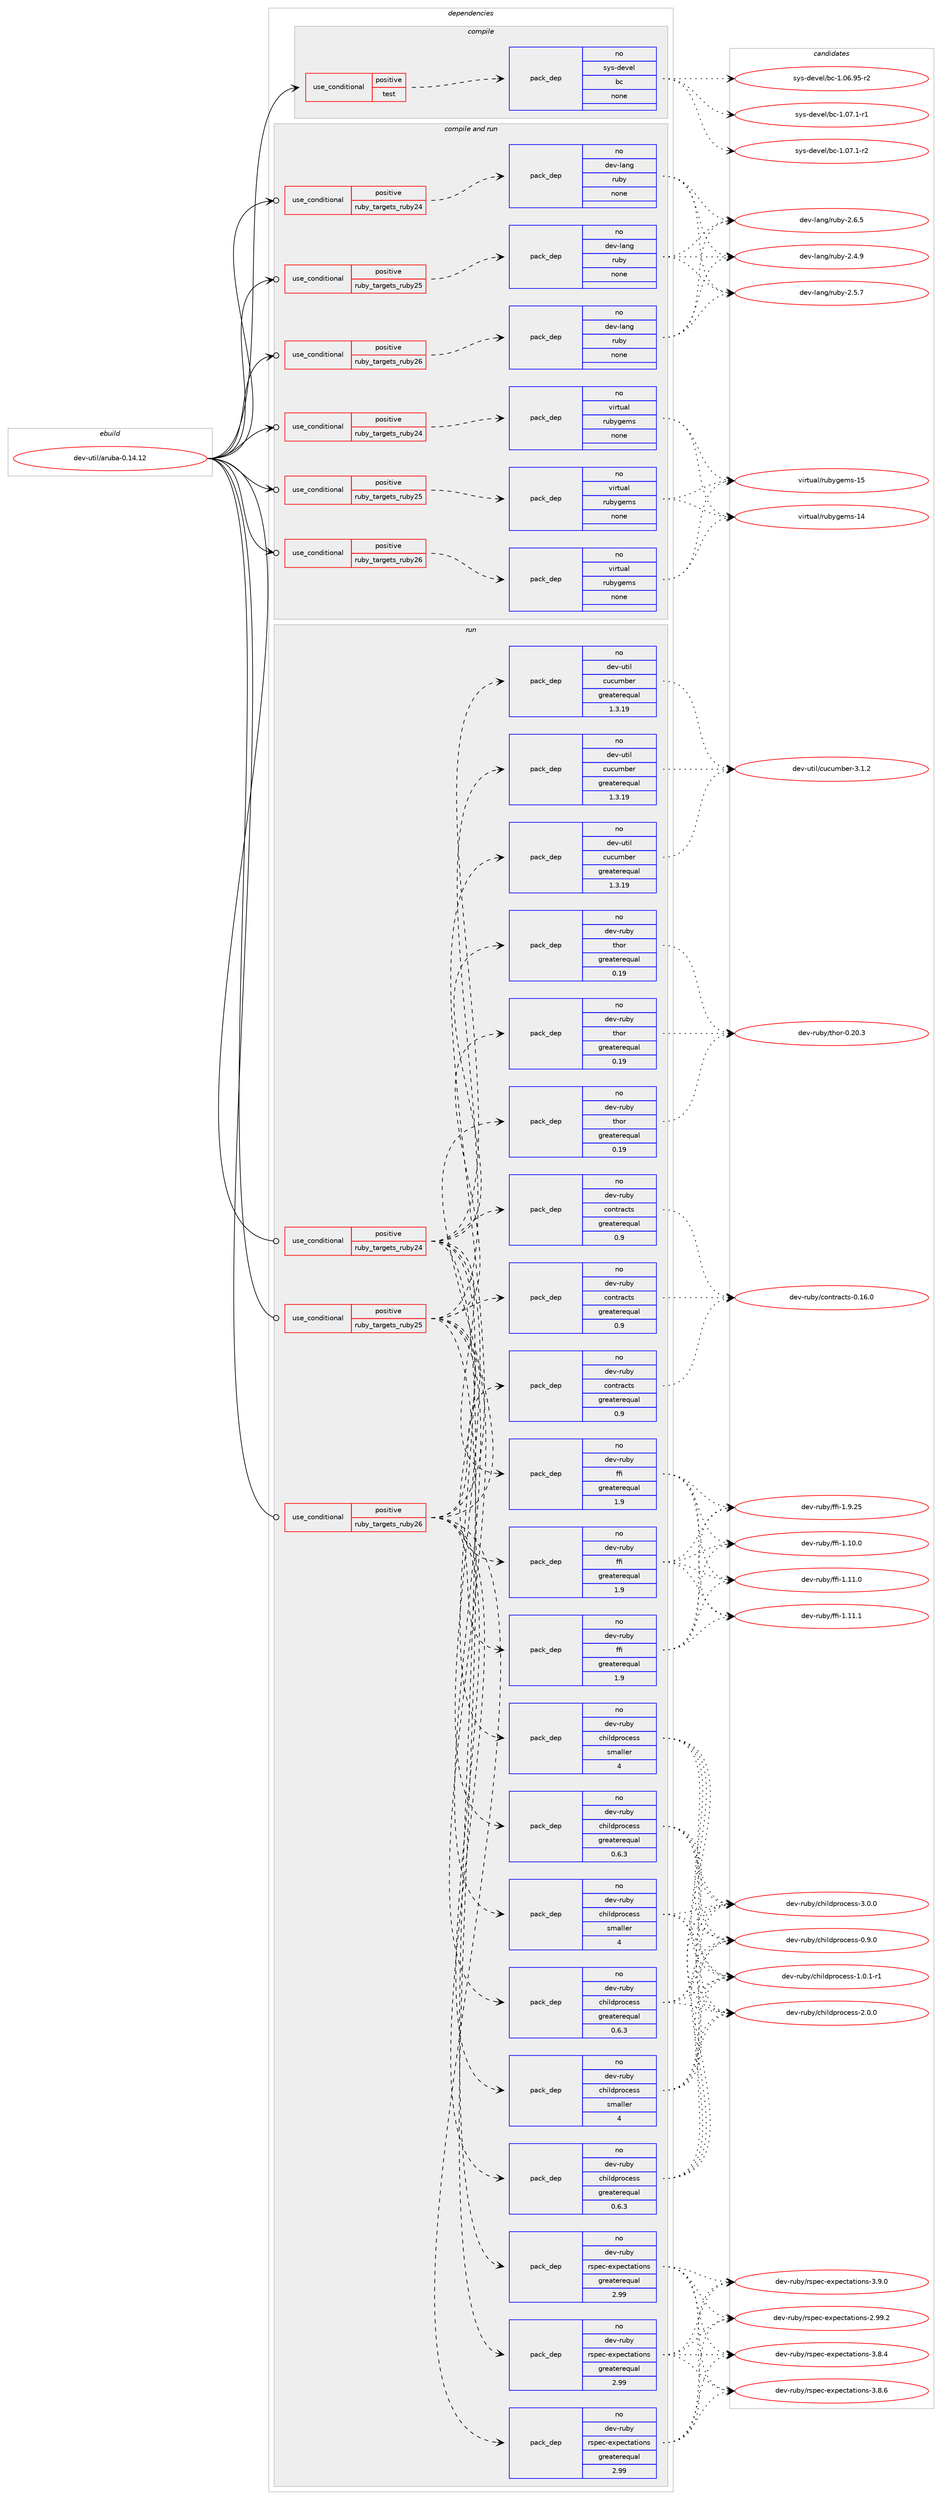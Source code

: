 digraph prolog {

# *************
# Graph options
# *************

newrank=true;
concentrate=true;
compound=true;
graph [rankdir=LR,fontname=Helvetica,fontsize=10,ranksep=1.5];#, ranksep=2.5, nodesep=0.2];
edge  [arrowhead=vee];
node  [fontname=Helvetica,fontsize=10];

# **********
# The ebuild
# **********

subgraph cluster_leftcol {
color=gray;
rank=same;
label=<<i>ebuild</i>>;
id [label="dev-util/aruba-0.14.12", color=red, width=4, href="../dev-util/aruba-0.14.12.svg"];
}

# ****************
# The dependencies
# ****************

subgraph cluster_midcol {
color=gray;
label=<<i>dependencies</i>>;
subgraph cluster_compile {
fillcolor="#eeeeee";
style=filled;
label=<<i>compile</i>>;
subgraph cond181777 {
dependency725401 [label=<<TABLE BORDER="0" CELLBORDER="1" CELLSPACING="0" CELLPADDING="4"><TR><TD ROWSPAN="3" CELLPADDING="10">use_conditional</TD></TR><TR><TD>positive</TD></TR><TR><TD>test</TD></TR></TABLE>>, shape=none, color=red];
subgraph pack531529 {
dependency725402 [label=<<TABLE BORDER="0" CELLBORDER="1" CELLSPACING="0" CELLPADDING="4" WIDTH="220"><TR><TD ROWSPAN="6" CELLPADDING="30">pack_dep</TD></TR><TR><TD WIDTH="110">no</TD></TR><TR><TD>sys-devel</TD></TR><TR><TD>bc</TD></TR><TR><TD>none</TD></TR><TR><TD></TD></TR></TABLE>>, shape=none, color=blue];
}
dependency725401:e -> dependency725402:w [weight=20,style="dashed",arrowhead="vee"];
}
id:e -> dependency725401:w [weight=20,style="solid",arrowhead="vee"];
}
subgraph cluster_compileandrun {
fillcolor="#eeeeee";
style=filled;
label=<<i>compile and run</i>>;
subgraph cond181778 {
dependency725403 [label=<<TABLE BORDER="0" CELLBORDER="1" CELLSPACING="0" CELLPADDING="4"><TR><TD ROWSPAN="3" CELLPADDING="10">use_conditional</TD></TR><TR><TD>positive</TD></TR><TR><TD>ruby_targets_ruby24</TD></TR></TABLE>>, shape=none, color=red];
subgraph pack531530 {
dependency725404 [label=<<TABLE BORDER="0" CELLBORDER="1" CELLSPACING="0" CELLPADDING="4" WIDTH="220"><TR><TD ROWSPAN="6" CELLPADDING="30">pack_dep</TD></TR><TR><TD WIDTH="110">no</TD></TR><TR><TD>dev-lang</TD></TR><TR><TD>ruby</TD></TR><TR><TD>none</TD></TR><TR><TD></TD></TR></TABLE>>, shape=none, color=blue];
}
dependency725403:e -> dependency725404:w [weight=20,style="dashed",arrowhead="vee"];
}
id:e -> dependency725403:w [weight=20,style="solid",arrowhead="odotvee"];
subgraph cond181779 {
dependency725405 [label=<<TABLE BORDER="0" CELLBORDER="1" CELLSPACING="0" CELLPADDING="4"><TR><TD ROWSPAN="3" CELLPADDING="10">use_conditional</TD></TR><TR><TD>positive</TD></TR><TR><TD>ruby_targets_ruby24</TD></TR></TABLE>>, shape=none, color=red];
subgraph pack531531 {
dependency725406 [label=<<TABLE BORDER="0" CELLBORDER="1" CELLSPACING="0" CELLPADDING="4" WIDTH="220"><TR><TD ROWSPAN="6" CELLPADDING="30">pack_dep</TD></TR><TR><TD WIDTH="110">no</TD></TR><TR><TD>virtual</TD></TR><TR><TD>rubygems</TD></TR><TR><TD>none</TD></TR><TR><TD></TD></TR></TABLE>>, shape=none, color=blue];
}
dependency725405:e -> dependency725406:w [weight=20,style="dashed",arrowhead="vee"];
}
id:e -> dependency725405:w [weight=20,style="solid",arrowhead="odotvee"];
subgraph cond181780 {
dependency725407 [label=<<TABLE BORDER="0" CELLBORDER="1" CELLSPACING="0" CELLPADDING="4"><TR><TD ROWSPAN="3" CELLPADDING="10">use_conditional</TD></TR><TR><TD>positive</TD></TR><TR><TD>ruby_targets_ruby25</TD></TR></TABLE>>, shape=none, color=red];
subgraph pack531532 {
dependency725408 [label=<<TABLE BORDER="0" CELLBORDER="1" CELLSPACING="0" CELLPADDING="4" WIDTH="220"><TR><TD ROWSPAN="6" CELLPADDING="30">pack_dep</TD></TR><TR><TD WIDTH="110">no</TD></TR><TR><TD>dev-lang</TD></TR><TR><TD>ruby</TD></TR><TR><TD>none</TD></TR><TR><TD></TD></TR></TABLE>>, shape=none, color=blue];
}
dependency725407:e -> dependency725408:w [weight=20,style="dashed",arrowhead="vee"];
}
id:e -> dependency725407:w [weight=20,style="solid",arrowhead="odotvee"];
subgraph cond181781 {
dependency725409 [label=<<TABLE BORDER="0" CELLBORDER="1" CELLSPACING="0" CELLPADDING="4"><TR><TD ROWSPAN="3" CELLPADDING="10">use_conditional</TD></TR><TR><TD>positive</TD></TR><TR><TD>ruby_targets_ruby25</TD></TR></TABLE>>, shape=none, color=red];
subgraph pack531533 {
dependency725410 [label=<<TABLE BORDER="0" CELLBORDER="1" CELLSPACING="0" CELLPADDING="4" WIDTH="220"><TR><TD ROWSPAN="6" CELLPADDING="30">pack_dep</TD></TR><TR><TD WIDTH="110">no</TD></TR><TR><TD>virtual</TD></TR><TR><TD>rubygems</TD></TR><TR><TD>none</TD></TR><TR><TD></TD></TR></TABLE>>, shape=none, color=blue];
}
dependency725409:e -> dependency725410:w [weight=20,style="dashed",arrowhead="vee"];
}
id:e -> dependency725409:w [weight=20,style="solid",arrowhead="odotvee"];
subgraph cond181782 {
dependency725411 [label=<<TABLE BORDER="0" CELLBORDER="1" CELLSPACING="0" CELLPADDING="4"><TR><TD ROWSPAN="3" CELLPADDING="10">use_conditional</TD></TR><TR><TD>positive</TD></TR><TR><TD>ruby_targets_ruby26</TD></TR></TABLE>>, shape=none, color=red];
subgraph pack531534 {
dependency725412 [label=<<TABLE BORDER="0" CELLBORDER="1" CELLSPACING="0" CELLPADDING="4" WIDTH="220"><TR><TD ROWSPAN="6" CELLPADDING="30">pack_dep</TD></TR><TR><TD WIDTH="110">no</TD></TR><TR><TD>dev-lang</TD></TR><TR><TD>ruby</TD></TR><TR><TD>none</TD></TR><TR><TD></TD></TR></TABLE>>, shape=none, color=blue];
}
dependency725411:e -> dependency725412:w [weight=20,style="dashed",arrowhead="vee"];
}
id:e -> dependency725411:w [weight=20,style="solid",arrowhead="odotvee"];
subgraph cond181783 {
dependency725413 [label=<<TABLE BORDER="0" CELLBORDER="1" CELLSPACING="0" CELLPADDING="4"><TR><TD ROWSPAN="3" CELLPADDING="10">use_conditional</TD></TR><TR><TD>positive</TD></TR><TR><TD>ruby_targets_ruby26</TD></TR></TABLE>>, shape=none, color=red];
subgraph pack531535 {
dependency725414 [label=<<TABLE BORDER="0" CELLBORDER="1" CELLSPACING="0" CELLPADDING="4" WIDTH="220"><TR><TD ROWSPAN="6" CELLPADDING="30">pack_dep</TD></TR><TR><TD WIDTH="110">no</TD></TR><TR><TD>virtual</TD></TR><TR><TD>rubygems</TD></TR><TR><TD>none</TD></TR><TR><TD></TD></TR></TABLE>>, shape=none, color=blue];
}
dependency725413:e -> dependency725414:w [weight=20,style="dashed",arrowhead="vee"];
}
id:e -> dependency725413:w [weight=20,style="solid",arrowhead="odotvee"];
}
subgraph cluster_run {
fillcolor="#eeeeee";
style=filled;
label=<<i>run</i>>;
subgraph cond181784 {
dependency725415 [label=<<TABLE BORDER="0" CELLBORDER="1" CELLSPACING="0" CELLPADDING="4"><TR><TD ROWSPAN="3" CELLPADDING="10">use_conditional</TD></TR><TR><TD>positive</TD></TR><TR><TD>ruby_targets_ruby24</TD></TR></TABLE>>, shape=none, color=red];
subgraph pack531536 {
dependency725416 [label=<<TABLE BORDER="0" CELLBORDER="1" CELLSPACING="0" CELLPADDING="4" WIDTH="220"><TR><TD ROWSPAN="6" CELLPADDING="30">pack_dep</TD></TR><TR><TD WIDTH="110">no</TD></TR><TR><TD>dev-ruby</TD></TR><TR><TD>childprocess</TD></TR><TR><TD>greaterequal</TD></TR><TR><TD>0.6.3</TD></TR></TABLE>>, shape=none, color=blue];
}
dependency725415:e -> dependency725416:w [weight=20,style="dashed",arrowhead="vee"];
subgraph pack531537 {
dependency725417 [label=<<TABLE BORDER="0" CELLBORDER="1" CELLSPACING="0" CELLPADDING="4" WIDTH="220"><TR><TD ROWSPAN="6" CELLPADDING="30">pack_dep</TD></TR><TR><TD WIDTH="110">no</TD></TR><TR><TD>dev-ruby</TD></TR><TR><TD>childprocess</TD></TR><TR><TD>smaller</TD></TR><TR><TD>4</TD></TR></TABLE>>, shape=none, color=blue];
}
dependency725415:e -> dependency725417:w [weight=20,style="dashed",arrowhead="vee"];
subgraph pack531538 {
dependency725418 [label=<<TABLE BORDER="0" CELLBORDER="1" CELLSPACING="0" CELLPADDING="4" WIDTH="220"><TR><TD ROWSPAN="6" CELLPADDING="30">pack_dep</TD></TR><TR><TD WIDTH="110">no</TD></TR><TR><TD>dev-ruby</TD></TR><TR><TD>contracts</TD></TR><TR><TD>greaterequal</TD></TR><TR><TD>0.9</TD></TR></TABLE>>, shape=none, color=blue];
}
dependency725415:e -> dependency725418:w [weight=20,style="dashed",arrowhead="vee"];
subgraph pack531539 {
dependency725419 [label=<<TABLE BORDER="0" CELLBORDER="1" CELLSPACING="0" CELLPADDING="4" WIDTH="220"><TR><TD ROWSPAN="6" CELLPADDING="30">pack_dep</TD></TR><TR><TD WIDTH="110">no</TD></TR><TR><TD>dev-ruby</TD></TR><TR><TD>ffi</TD></TR><TR><TD>greaterequal</TD></TR><TR><TD>1.9</TD></TR></TABLE>>, shape=none, color=blue];
}
dependency725415:e -> dependency725419:w [weight=20,style="dashed",arrowhead="vee"];
subgraph pack531540 {
dependency725420 [label=<<TABLE BORDER="0" CELLBORDER="1" CELLSPACING="0" CELLPADDING="4" WIDTH="220"><TR><TD ROWSPAN="6" CELLPADDING="30">pack_dep</TD></TR><TR><TD WIDTH="110">no</TD></TR><TR><TD>dev-ruby</TD></TR><TR><TD>rspec-expectations</TD></TR><TR><TD>greaterequal</TD></TR><TR><TD>2.99</TD></TR></TABLE>>, shape=none, color=blue];
}
dependency725415:e -> dependency725420:w [weight=20,style="dashed",arrowhead="vee"];
subgraph pack531541 {
dependency725421 [label=<<TABLE BORDER="0" CELLBORDER="1" CELLSPACING="0" CELLPADDING="4" WIDTH="220"><TR><TD ROWSPAN="6" CELLPADDING="30">pack_dep</TD></TR><TR><TD WIDTH="110">no</TD></TR><TR><TD>dev-ruby</TD></TR><TR><TD>thor</TD></TR><TR><TD>greaterequal</TD></TR><TR><TD>0.19</TD></TR></TABLE>>, shape=none, color=blue];
}
dependency725415:e -> dependency725421:w [weight=20,style="dashed",arrowhead="vee"];
subgraph pack531542 {
dependency725422 [label=<<TABLE BORDER="0" CELLBORDER="1" CELLSPACING="0" CELLPADDING="4" WIDTH="220"><TR><TD ROWSPAN="6" CELLPADDING="30">pack_dep</TD></TR><TR><TD WIDTH="110">no</TD></TR><TR><TD>dev-util</TD></TR><TR><TD>cucumber</TD></TR><TR><TD>greaterequal</TD></TR><TR><TD>1.3.19</TD></TR></TABLE>>, shape=none, color=blue];
}
dependency725415:e -> dependency725422:w [weight=20,style="dashed",arrowhead="vee"];
}
id:e -> dependency725415:w [weight=20,style="solid",arrowhead="odot"];
subgraph cond181785 {
dependency725423 [label=<<TABLE BORDER="0" CELLBORDER="1" CELLSPACING="0" CELLPADDING="4"><TR><TD ROWSPAN="3" CELLPADDING="10">use_conditional</TD></TR><TR><TD>positive</TD></TR><TR><TD>ruby_targets_ruby25</TD></TR></TABLE>>, shape=none, color=red];
subgraph pack531543 {
dependency725424 [label=<<TABLE BORDER="0" CELLBORDER="1" CELLSPACING="0" CELLPADDING="4" WIDTH="220"><TR><TD ROWSPAN="6" CELLPADDING="30">pack_dep</TD></TR><TR><TD WIDTH="110">no</TD></TR><TR><TD>dev-ruby</TD></TR><TR><TD>childprocess</TD></TR><TR><TD>greaterequal</TD></TR><TR><TD>0.6.3</TD></TR></TABLE>>, shape=none, color=blue];
}
dependency725423:e -> dependency725424:w [weight=20,style="dashed",arrowhead="vee"];
subgraph pack531544 {
dependency725425 [label=<<TABLE BORDER="0" CELLBORDER="1" CELLSPACING="0" CELLPADDING="4" WIDTH="220"><TR><TD ROWSPAN="6" CELLPADDING="30">pack_dep</TD></TR><TR><TD WIDTH="110">no</TD></TR><TR><TD>dev-ruby</TD></TR><TR><TD>childprocess</TD></TR><TR><TD>smaller</TD></TR><TR><TD>4</TD></TR></TABLE>>, shape=none, color=blue];
}
dependency725423:e -> dependency725425:w [weight=20,style="dashed",arrowhead="vee"];
subgraph pack531545 {
dependency725426 [label=<<TABLE BORDER="0" CELLBORDER="1" CELLSPACING="0" CELLPADDING="4" WIDTH="220"><TR><TD ROWSPAN="6" CELLPADDING="30">pack_dep</TD></TR><TR><TD WIDTH="110">no</TD></TR><TR><TD>dev-ruby</TD></TR><TR><TD>contracts</TD></TR><TR><TD>greaterequal</TD></TR><TR><TD>0.9</TD></TR></TABLE>>, shape=none, color=blue];
}
dependency725423:e -> dependency725426:w [weight=20,style="dashed",arrowhead="vee"];
subgraph pack531546 {
dependency725427 [label=<<TABLE BORDER="0" CELLBORDER="1" CELLSPACING="0" CELLPADDING="4" WIDTH="220"><TR><TD ROWSPAN="6" CELLPADDING="30">pack_dep</TD></TR><TR><TD WIDTH="110">no</TD></TR><TR><TD>dev-ruby</TD></TR><TR><TD>ffi</TD></TR><TR><TD>greaterequal</TD></TR><TR><TD>1.9</TD></TR></TABLE>>, shape=none, color=blue];
}
dependency725423:e -> dependency725427:w [weight=20,style="dashed",arrowhead="vee"];
subgraph pack531547 {
dependency725428 [label=<<TABLE BORDER="0" CELLBORDER="1" CELLSPACING="0" CELLPADDING="4" WIDTH="220"><TR><TD ROWSPAN="6" CELLPADDING="30">pack_dep</TD></TR><TR><TD WIDTH="110">no</TD></TR><TR><TD>dev-ruby</TD></TR><TR><TD>rspec-expectations</TD></TR><TR><TD>greaterequal</TD></TR><TR><TD>2.99</TD></TR></TABLE>>, shape=none, color=blue];
}
dependency725423:e -> dependency725428:w [weight=20,style="dashed",arrowhead="vee"];
subgraph pack531548 {
dependency725429 [label=<<TABLE BORDER="0" CELLBORDER="1" CELLSPACING="0" CELLPADDING="4" WIDTH="220"><TR><TD ROWSPAN="6" CELLPADDING="30">pack_dep</TD></TR><TR><TD WIDTH="110">no</TD></TR><TR><TD>dev-ruby</TD></TR><TR><TD>thor</TD></TR><TR><TD>greaterequal</TD></TR><TR><TD>0.19</TD></TR></TABLE>>, shape=none, color=blue];
}
dependency725423:e -> dependency725429:w [weight=20,style="dashed",arrowhead="vee"];
subgraph pack531549 {
dependency725430 [label=<<TABLE BORDER="0" CELLBORDER="1" CELLSPACING="0" CELLPADDING="4" WIDTH="220"><TR><TD ROWSPAN="6" CELLPADDING="30">pack_dep</TD></TR><TR><TD WIDTH="110">no</TD></TR><TR><TD>dev-util</TD></TR><TR><TD>cucumber</TD></TR><TR><TD>greaterequal</TD></TR><TR><TD>1.3.19</TD></TR></TABLE>>, shape=none, color=blue];
}
dependency725423:e -> dependency725430:w [weight=20,style="dashed",arrowhead="vee"];
}
id:e -> dependency725423:w [weight=20,style="solid",arrowhead="odot"];
subgraph cond181786 {
dependency725431 [label=<<TABLE BORDER="0" CELLBORDER="1" CELLSPACING="0" CELLPADDING="4"><TR><TD ROWSPAN="3" CELLPADDING="10">use_conditional</TD></TR><TR><TD>positive</TD></TR><TR><TD>ruby_targets_ruby26</TD></TR></TABLE>>, shape=none, color=red];
subgraph pack531550 {
dependency725432 [label=<<TABLE BORDER="0" CELLBORDER="1" CELLSPACING="0" CELLPADDING="4" WIDTH="220"><TR><TD ROWSPAN="6" CELLPADDING="30">pack_dep</TD></TR><TR><TD WIDTH="110">no</TD></TR><TR><TD>dev-ruby</TD></TR><TR><TD>childprocess</TD></TR><TR><TD>greaterequal</TD></TR><TR><TD>0.6.3</TD></TR></TABLE>>, shape=none, color=blue];
}
dependency725431:e -> dependency725432:w [weight=20,style="dashed",arrowhead="vee"];
subgraph pack531551 {
dependency725433 [label=<<TABLE BORDER="0" CELLBORDER="1" CELLSPACING="0" CELLPADDING="4" WIDTH="220"><TR><TD ROWSPAN="6" CELLPADDING="30">pack_dep</TD></TR><TR><TD WIDTH="110">no</TD></TR><TR><TD>dev-ruby</TD></TR><TR><TD>childprocess</TD></TR><TR><TD>smaller</TD></TR><TR><TD>4</TD></TR></TABLE>>, shape=none, color=blue];
}
dependency725431:e -> dependency725433:w [weight=20,style="dashed",arrowhead="vee"];
subgraph pack531552 {
dependency725434 [label=<<TABLE BORDER="0" CELLBORDER="1" CELLSPACING="0" CELLPADDING="4" WIDTH="220"><TR><TD ROWSPAN="6" CELLPADDING="30">pack_dep</TD></TR><TR><TD WIDTH="110">no</TD></TR><TR><TD>dev-ruby</TD></TR><TR><TD>contracts</TD></TR><TR><TD>greaterequal</TD></TR><TR><TD>0.9</TD></TR></TABLE>>, shape=none, color=blue];
}
dependency725431:e -> dependency725434:w [weight=20,style="dashed",arrowhead="vee"];
subgraph pack531553 {
dependency725435 [label=<<TABLE BORDER="0" CELLBORDER="1" CELLSPACING="0" CELLPADDING="4" WIDTH="220"><TR><TD ROWSPAN="6" CELLPADDING="30">pack_dep</TD></TR><TR><TD WIDTH="110">no</TD></TR><TR><TD>dev-ruby</TD></TR><TR><TD>ffi</TD></TR><TR><TD>greaterequal</TD></TR><TR><TD>1.9</TD></TR></TABLE>>, shape=none, color=blue];
}
dependency725431:e -> dependency725435:w [weight=20,style="dashed",arrowhead="vee"];
subgraph pack531554 {
dependency725436 [label=<<TABLE BORDER="0" CELLBORDER="1" CELLSPACING="0" CELLPADDING="4" WIDTH="220"><TR><TD ROWSPAN="6" CELLPADDING="30">pack_dep</TD></TR><TR><TD WIDTH="110">no</TD></TR><TR><TD>dev-ruby</TD></TR><TR><TD>rspec-expectations</TD></TR><TR><TD>greaterequal</TD></TR><TR><TD>2.99</TD></TR></TABLE>>, shape=none, color=blue];
}
dependency725431:e -> dependency725436:w [weight=20,style="dashed",arrowhead="vee"];
subgraph pack531555 {
dependency725437 [label=<<TABLE BORDER="0" CELLBORDER="1" CELLSPACING="0" CELLPADDING="4" WIDTH="220"><TR><TD ROWSPAN="6" CELLPADDING="30">pack_dep</TD></TR><TR><TD WIDTH="110">no</TD></TR><TR><TD>dev-ruby</TD></TR><TR><TD>thor</TD></TR><TR><TD>greaterequal</TD></TR><TR><TD>0.19</TD></TR></TABLE>>, shape=none, color=blue];
}
dependency725431:e -> dependency725437:w [weight=20,style="dashed",arrowhead="vee"];
subgraph pack531556 {
dependency725438 [label=<<TABLE BORDER="0" CELLBORDER="1" CELLSPACING="0" CELLPADDING="4" WIDTH="220"><TR><TD ROWSPAN="6" CELLPADDING="30">pack_dep</TD></TR><TR><TD WIDTH="110">no</TD></TR><TR><TD>dev-util</TD></TR><TR><TD>cucumber</TD></TR><TR><TD>greaterequal</TD></TR><TR><TD>1.3.19</TD></TR></TABLE>>, shape=none, color=blue];
}
dependency725431:e -> dependency725438:w [weight=20,style="dashed",arrowhead="vee"];
}
id:e -> dependency725431:w [weight=20,style="solid",arrowhead="odot"];
}
}

# **************
# The candidates
# **************

subgraph cluster_choices {
rank=same;
color=gray;
label=<<i>candidates</i>>;

subgraph choice531529 {
color=black;
nodesep=1;
choice1151211154510010111810110847989945494648544657534511450 [label="sys-devel/bc-1.06.95-r2", color=red, width=4,href="../sys-devel/bc-1.06.95-r2.svg"];
choice11512111545100101118101108479899454946485546494511449 [label="sys-devel/bc-1.07.1-r1", color=red, width=4,href="../sys-devel/bc-1.07.1-r1.svg"];
choice11512111545100101118101108479899454946485546494511450 [label="sys-devel/bc-1.07.1-r2", color=red, width=4,href="../sys-devel/bc-1.07.1-r2.svg"];
dependency725402:e -> choice1151211154510010111810110847989945494648544657534511450:w [style=dotted,weight="100"];
dependency725402:e -> choice11512111545100101118101108479899454946485546494511449:w [style=dotted,weight="100"];
dependency725402:e -> choice11512111545100101118101108479899454946485546494511450:w [style=dotted,weight="100"];
}
subgraph choice531530 {
color=black;
nodesep=1;
choice10010111845108971101034711411798121455046524657 [label="dev-lang/ruby-2.4.9", color=red, width=4,href="../dev-lang/ruby-2.4.9.svg"];
choice10010111845108971101034711411798121455046534655 [label="dev-lang/ruby-2.5.7", color=red, width=4,href="../dev-lang/ruby-2.5.7.svg"];
choice10010111845108971101034711411798121455046544653 [label="dev-lang/ruby-2.6.5", color=red, width=4,href="../dev-lang/ruby-2.6.5.svg"];
dependency725404:e -> choice10010111845108971101034711411798121455046524657:w [style=dotted,weight="100"];
dependency725404:e -> choice10010111845108971101034711411798121455046534655:w [style=dotted,weight="100"];
dependency725404:e -> choice10010111845108971101034711411798121455046544653:w [style=dotted,weight="100"];
}
subgraph choice531531 {
color=black;
nodesep=1;
choice118105114116117971084711411798121103101109115454952 [label="virtual/rubygems-14", color=red, width=4,href="../virtual/rubygems-14.svg"];
choice118105114116117971084711411798121103101109115454953 [label="virtual/rubygems-15", color=red, width=4,href="../virtual/rubygems-15.svg"];
dependency725406:e -> choice118105114116117971084711411798121103101109115454952:w [style=dotted,weight="100"];
dependency725406:e -> choice118105114116117971084711411798121103101109115454953:w [style=dotted,weight="100"];
}
subgraph choice531532 {
color=black;
nodesep=1;
choice10010111845108971101034711411798121455046524657 [label="dev-lang/ruby-2.4.9", color=red, width=4,href="../dev-lang/ruby-2.4.9.svg"];
choice10010111845108971101034711411798121455046534655 [label="dev-lang/ruby-2.5.7", color=red, width=4,href="../dev-lang/ruby-2.5.7.svg"];
choice10010111845108971101034711411798121455046544653 [label="dev-lang/ruby-2.6.5", color=red, width=4,href="../dev-lang/ruby-2.6.5.svg"];
dependency725408:e -> choice10010111845108971101034711411798121455046524657:w [style=dotted,weight="100"];
dependency725408:e -> choice10010111845108971101034711411798121455046534655:w [style=dotted,weight="100"];
dependency725408:e -> choice10010111845108971101034711411798121455046544653:w [style=dotted,weight="100"];
}
subgraph choice531533 {
color=black;
nodesep=1;
choice118105114116117971084711411798121103101109115454952 [label="virtual/rubygems-14", color=red, width=4,href="../virtual/rubygems-14.svg"];
choice118105114116117971084711411798121103101109115454953 [label="virtual/rubygems-15", color=red, width=4,href="../virtual/rubygems-15.svg"];
dependency725410:e -> choice118105114116117971084711411798121103101109115454952:w [style=dotted,weight="100"];
dependency725410:e -> choice118105114116117971084711411798121103101109115454953:w [style=dotted,weight="100"];
}
subgraph choice531534 {
color=black;
nodesep=1;
choice10010111845108971101034711411798121455046524657 [label="dev-lang/ruby-2.4.9", color=red, width=4,href="../dev-lang/ruby-2.4.9.svg"];
choice10010111845108971101034711411798121455046534655 [label="dev-lang/ruby-2.5.7", color=red, width=4,href="../dev-lang/ruby-2.5.7.svg"];
choice10010111845108971101034711411798121455046544653 [label="dev-lang/ruby-2.6.5", color=red, width=4,href="../dev-lang/ruby-2.6.5.svg"];
dependency725412:e -> choice10010111845108971101034711411798121455046524657:w [style=dotted,weight="100"];
dependency725412:e -> choice10010111845108971101034711411798121455046534655:w [style=dotted,weight="100"];
dependency725412:e -> choice10010111845108971101034711411798121455046544653:w [style=dotted,weight="100"];
}
subgraph choice531535 {
color=black;
nodesep=1;
choice118105114116117971084711411798121103101109115454952 [label="virtual/rubygems-14", color=red, width=4,href="../virtual/rubygems-14.svg"];
choice118105114116117971084711411798121103101109115454953 [label="virtual/rubygems-15", color=red, width=4,href="../virtual/rubygems-15.svg"];
dependency725414:e -> choice118105114116117971084711411798121103101109115454952:w [style=dotted,weight="100"];
dependency725414:e -> choice118105114116117971084711411798121103101109115454953:w [style=dotted,weight="100"];
}
subgraph choice531536 {
color=black;
nodesep=1;
choice1001011184511411798121479910410510810011211411199101115115454846574648 [label="dev-ruby/childprocess-0.9.0", color=red, width=4,href="../dev-ruby/childprocess-0.9.0.svg"];
choice10010111845114117981214799104105108100112114111991011151154549464846494511449 [label="dev-ruby/childprocess-1.0.1-r1", color=red, width=4,href="../dev-ruby/childprocess-1.0.1-r1.svg"];
choice1001011184511411798121479910410510810011211411199101115115455046484648 [label="dev-ruby/childprocess-2.0.0", color=red, width=4,href="../dev-ruby/childprocess-2.0.0.svg"];
choice1001011184511411798121479910410510810011211411199101115115455146484648 [label="dev-ruby/childprocess-3.0.0", color=red, width=4,href="../dev-ruby/childprocess-3.0.0.svg"];
dependency725416:e -> choice1001011184511411798121479910410510810011211411199101115115454846574648:w [style=dotted,weight="100"];
dependency725416:e -> choice10010111845114117981214799104105108100112114111991011151154549464846494511449:w [style=dotted,weight="100"];
dependency725416:e -> choice1001011184511411798121479910410510810011211411199101115115455046484648:w [style=dotted,weight="100"];
dependency725416:e -> choice1001011184511411798121479910410510810011211411199101115115455146484648:w [style=dotted,weight="100"];
}
subgraph choice531537 {
color=black;
nodesep=1;
choice1001011184511411798121479910410510810011211411199101115115454846574648 [label="dev-ruby/childprocess-0.9.0", color=red, width=4,href="../dev-ruby/childprocess-0.9.0.svg"];
choice10010111845114117981214799104105108100112114111991011151154549464846494511449 [label="dev-ruby/childprocess-1.0.1-r1", color=red, width=4,href="../dev-ruby/childprocess-1.0.1-r1.svg"];
choice1001011184511411798121479910410510810011211411199101115115455046484648 [label="dev-ruby/childprocess-2.0.0", color=red, width=4,href="../dev-ruby/childprocess-2.0.0.svg"];
choice1001011184511411798121479910410510810011211411199101115115455146484648 [label="dev-ruby/childprocess-3.0.0", color=red, width=4,href="../dev-ruby/childprocess-3.0.0.svg"];
dependency725417:e -> choice1001011184511411798121479910410510810011211411199101115115454846574648:w [style=dotted,weight="100"];
dependency725417:e -> choice10010111845114117981214799104105108100112114111991011151154549464846494511449:w [style=dotted,weight="100"];
dependency725417:e -> choice1001011184511411798121479910410510810011211411199101115115455046484648:w [style=dotted,weight="100"];
dependency725417:e -> choice1001011184511411798121479910410510810011211411199101115115455146484648:w [style=dotted,weight="100"];
}
subgraph choice531538 {
color=black;
nodesep=1;
choice10010111845114117981214799111110116114979911611545484649544648 [label="dev-ruby/contracts-0.16.0", color=red, width=4,href="../dev-ruby/contracts-0.16.0.svg"];
dependency725418:e -> choice10010111845114117981214799111110116114979911611545484649544648:w [style=dotted,weight="100"];
}
subgraph choice531539 {
color=black;
nodesep=1;
choice10010111845114117981214710210210545494649484648 [label="dev-ruby/ffi-1.10.0", color=red, width=4,href="../dev-ruby/ffi-1.10.0.svg"];
choice10010111845114117981214710210210545494649494648 [label="dev-ruby/ffi-1.11.0", color=red, width=4,href="../dev-ruby/ffi-1.11.0.svg"];
choice10010111845114117981214710210210545494649494649 [label="dev-ruby/ffi-1.11.1", color=red, width=4,href="../dev-ruby/ffi-1.11.1.svg"];
choice10010111845114117981214710210210545494657465053 [label="dev-ruby/ffi-1.9.25", color=red, width=4,href="../dev-ruby/ffi-1.9.25.svg"];
dependency725419:e -> choice10010111845114117981214710210210545494649484648:w [style=dotted,weight="100"];
dependency725419:e -> choice10010111845114117981214710210210545494649494648:w [style=dotted,weight="100"];
dependency725419:e -> choice10010111845114117981214710210210545494649494649:w [style=dotted,weight="100"];
dependency725419:e -> choice10010111845114117981214710210210545494657465053:w [style=dotted,weight="100"];
}
subgraph choice531540 {
color=black;
nodesep=1;
choice1001011184511411798121471141151121019945101120112101991169711610511111011545504657574650 [label="dev-ruby/rspec-expectations-2.99.2", color=red, width=4,href="../dev-ruby/rspec-expectations-2.99.2.svg"];
choice10010111845114117981214711411511210199451011201121019911697116105111110115455146564652 [label="dev-ruby/rspec-expectations-3.8.4", color=red, width=4,href="../dev-ruby/rspec-expectations-3.8.4.svg"];
choice10010111845114117981214711411511210199451011201121019911697116105111110115455146564654 [label="dev-ruby/rspec-expectations-3.8.6", color=red, width=4,href="../dev-ruby/rspec-expectations-3.8.6.svg"];
choice10010111845114117981214711411511210199451011201121019911697116105111110115455146574648 [label="dev-ruby/rspec-expectations-3.9.0", color=red, width=4,href="../dev-ruby/rspec-expectations-3.9.0.svg"];
dependency725420:e -> choice1001011184511411798121471141151121019945101120112101991169711610511111011545504657574650:w [style=dotted,weight="100"];
dependency725420:e -> choice10010111845114117981214711411511210199451011201121019911697116105111110115455146564652:w [style=dotted,weight="100"];
dependency725420:e -> choice10010111845114117981214711411511210199451011201121019911697116105111110115455146564654:w [style=dotted,weight="100"];
dependency725420:e -> choice10010111845114117981214711411511210199451011201121019911697116105111110115455146574648:w [style=dotted,weight="100"];
}
subgraph choice531541 {
color=black;
nodesep=1;
choice10010111845114117981214711610411111445484650484651 [label="dev-ruby/thor-0.20.3", color=red, width=4,href="../dev-ruby/thor-0.20.3.svg"];
dependency725421:e -> choice10010111845114117981214711610411111445484650484651:w [style=dotted,weight="100"];
}
subgraph choice531542 {
color=black;
nodesep=1;
choice1001011184511711610510847991179911710998101114455146494650 [label="dev-util/cucumber-3.1.2", color=red, width=4,href="../dev-util/cucumber-3.1.2.svg"];
dependency725422:e -> choice1001011184511711610510847991179911710998101114455146494650:w [style=dotted,weight="100"];
}
subgraph choice531543 {
color=black;
nodesep=1;
choice1001011184511411798121479910410510810011211411199101115115454846574648 [label="dev-ruby/childprocess-0.9.0", color=red, width=4,href="../dev-ruby/childprocess-0.9.0.svg"];
choice10010111845114117981214799104105108100112114111991011151154549464846494511449 [label="dev-ruby/childprocess-1.0.1-r1", color=red, width=4,href="../dev-ruby/childprocess-1.0.1-r1.svg"];
choice1001011184511411798121479910410510810011211411199101115115455046484648 [label="dev-ruby/childprocess-2.0.0", color=red, width=4,href="../dev-ruby/childprocess-2.0.0.svg"];
choice1001011184511411798121479910410510810011211411199101115115455146484648 [label="dev-ruby/childprocess-3.0.0", color=red, width=4,href="../dev-ruby/childprocess-3.0.0.svg"];
dependency725424:e -> choice1001011184511411798121479910410510810011211411199101115115454846574648:w [style=dotted,weight="100"];
dependency725424:e -> choice10010111845114117981214799104105108100112114111991011151154549464846494511449:w [style=dotted,weight="100"];
dependency725424:e -> choice1001011184511411798121479910410510810011211411199101115115455046484648:w [style=dotted,weight="100"];
dependency725424:e -> choice1001011184511411798121479910410510810011211411199101115115455146484648:w [style=dotted,weight="100"];
}
subgraph choice531544 {
color=black;
nodesep=1;
choice1001011184511411798121479910410510810011211411199101115115454846574648 [label="dev-ruby/childprocess-0.9.0", color=red, width=4,href="../dev-ruby/childprocess-0.9.0.svg"];
choice10010111845114117981214799104105108100112114111991011151154549464846494511449 [label="dev-ruby/childprocess-1.0.1-r1", color=red, width=4,href="../dev-ruby/childprocess-1.0.1-r1.svg"];
choice1001011184511411798121479910410510810011211411199101115115455046484648 [label="dev-ruby/childprocess-2.0.0", color=red, width=4,href="../dev-ruby/childprocess-2.0.0.svg"];
choice1001011184511411798121479910410510810011211411199101115115455146484648 [label="dev-ruby/childprocess-3.0.0", color=red, width=4,href="../dev-ruby/childprocess-3.0.0.svg"];
dependency725425:e -> choice1001011184511411798121479910410510810011211411199101115115454846574648:w [style=dotted,weight="100"];
dependency725425:e -> choice10010111845114117981214799104105108100112114111991011151154549464846494511449:w [style=dotted,weight="100"];
dependency725425:e -> choice1001011184511411798121479910410510810011211411199101115115455046484648:w [style=dotted,weight="100"];
dependency725425:e -> choice1001011184511411798121479910410510810011211411199101115115455146484648:w [style=dotted,weight="100"];
}
subgraph choice531545 {
color=black;
nodesep=1;
choice10010111845114117981214799111110116114979911611545484649544648 [label="dev-ruby/contracts-0.16.0", color=red, width=4,href="../dev-ruby/contracts-0.16.0.svg"];
dependency725426:e -> choice10010111845114117981214799111110116114979911611545484649544648:w [style=dotted,weight="100"];
}
subgraph choice531546 {
color=black;
nodesep=1;
choice10010111845114117981214710210210545494649484648 [label="dev-ruby/ffi-1.10.0", color=red, width=4,href="../dev-ruby/ffi-1.10.0.svg"];
choice10010111845114117981214710210210545494649494648 [label="dev-ruby/ffi-1.11.0", color=red, width=4,href="../dev-ruby/ffi-1.11.0.svg"];
choice10010111845114117981214710210210545494649494649 [label="dev-ruby/ffi-1.11.1", color=red, width=4,href="../dev-ruby/ffi-1.11.1.svg"];
choice10010111845114117981214710210210545494657465053 [label="dev-ruby/ffi-1.9.25", color=red, width=4,href="../dev-ruby/ffi-1.9.25.svg"];
dependency725427:e -> choice10010111845114117981214710210210545494649484648:w [style=dotted,weight="100"];
dependency725427:e -> choice10010111845114117981214710210210545494649494648:w [style=dotted,weight="100"];
dependency725427:e -> choice10010111845114117981214710210210545494649494649:w [style=dotted,weight="100"];
dependency725427:e -> choice10010111845114117981214710210210545494657465053:w [style=dotted,weight="100"];
}
subgraph choice531547 {
color=black;
nodesep=1;
choice1001011184511411798121471141151121019945101120112101991169711610511111011545504657574650 [label="dev-ruby/rspec-expectations-2.99.2", color=red, width=4,href="../dev-ruby/rspec-expectations-2.99.2.svg"];
choice10010111845114117981214711411511210199451011201121019911697116105111110115455146564652 [label="dev-ruby/rspec-expectations-3.8.4", color=red, width=4,href="../dev-ruby/rspec-expectations-3.8.4.svg"];
choice10010111845114117981214711411511210199451011201121019911697116105111110115455146564654 [label="dev-ruby/rspec-expectations-3.8.6", color=red, width=4,href="../dev-ruby/rspec-expectations-3.8.6.svg"];
choice10010111845114117981214711411511210199451011201121019911697116105111110115455146574648 [label="dev-ruby/rspec-expectations-3.9.0", color=red, width=4,href="../dev-ruby/rspec-expectations-3.9.0.svg"];
dependency725428:e -> choice1001011184511411798121471141151121019945101120112101991169711610511111011545504657574650:w [style=dotted,weight="100"];
dependency725428:e -> choice10010111845114117981214711411511210199451011201121019911697116105111110115455146564652:w [style=dotted,weight="100"];
dependency725428:e -> choice10010111845114117981214711411511210199451011201121019911697116105111110115455146564654:w [style=dotted,weight="100"];
dependency725428:e -> choice10010111845114117981214711411511210199451011201121019911697116105111110115455146574648:w [style=dotted,weight="100"];
}
subgraph choice531548 {
color=black;
nodesep=1;
choice10010111845114117981214711610411111445484650484651 [label="dev-ruby/thor-0.20.3", color=red, width=4,href="../dev-ruby/thor-0.20.3.svg"];
dependency725429:e -> choice10010111845114117981214711610411111445484650484651:w [style=dotted,weight="100"];
}
subgraph choice531549 {
color=black;
nodesep=1;
choice1001011184511711610510847991179911710998101114455146494650 [label="dev-util/cucumber-3.1.2", color=red, width=4,href="../dev-util/cucumber-3.1.2.svg"];
dependency725430:e -> choice1001011184511711610510847991179911710998101114455146494650:w [style=dotted,weight="100"];
}
subgraph choice531550 {
color=black;
nodesep=1;
choice1001011184511411798121479910410510810011211411199101115115454846574648 [label="dev-ruby/childprocess-0.9.0", color=red, width=4,href="../dev-ruby/childprocess-0.9.0.svg"];
choice10010111845114117981214799104105108100112114111991011151154549464846494511449 [label="dev-ruby/childprocess-1.0.1-r1", color=red, width=4,href="../dev-ruby/childprocess-1.0.1-r1.svg"];
choice1001011184511411798121479910410510810011211411199101115115455046484648 [label="dev-ruby/childprocess-2.0.0", color=red, width=4,href="../dev-ruby/childprocess-2.0.0.svg"];
choice1001011184511411798121479910410510810011211411199101115115455146484648 [label="dev-ruby/childprocess-3.0.0", color=red, width=4,href="../dev-ruby/childprocess-3.0.0.svg"];
dependency725432:e -> choice1001011184511411798121479910410510810011211411199101115115454846574648:w [style=dotted,weight="100"];
dependency725432:e -> choice10010111845114117981214799104105108100112114111991011151154549464846494511449:w [style=dotted,weight="100"];
dependency725432:e -> choice1001011184511411798121479910410510810011211411199101115115455046484648:w [style=dotted,weight="100"];
dependency725432:e -> choice1001011184511411798121479910410510810011211411199101115115455146484648:w [style=dotted,weight="100"];
}
subgraph choice531551 {
color=black;
nodesep=1;
choice1001011184511411798121479910410510810011211411199101115115454846574648 [label="dev-ruby/childprocess-0.9.0", color=red, width=4,href="../dev-ruby/childprocess-0.9.0.svg"];
choice10010111845114117981214799104105108100112114111991011151154549464846494511449 [label="dev-ruby/childprocess-1.0.1-r1", color=red, width=4,href="../dev-ruby/childprocess-1.0.1-r1.svg"];
choice1001011184511411798121479910410510810011211411199101115115455046484648 [label="dev-ruby/childprocess-2.0.0", color=red, width=4,href="../dev-ruby/childprocess-2.0.0.svg"];
choice1001011184511411798121479910410510810011211411199101115115455146484648 [label="dev-ruby/childprocess-3.0.0", color=red, width=4,href="../dev-ruby/childprocess-3.0.0.svg"];
dependency725433:e -> choice1001011184511411798121479910410510810011211411199101115115454846574648:w [style=dotted,weight="100"];
dependency725433:e -> choice10010111845114117981214799104105108100112114111991011151154549464846494511449:w [style=dotted,weight="100"];
dependency725433:e -> choice1001011184511411798121479910410510810011211411199101115115455046484648:w [style=dotted,weight="100"];
dependency725433:e -> choice1001011184511411798121479910410510810011211411199101115115455146484648:w [style=dotted,weight="100"];
}
subgraph choice531552 {
color=black;
nodesep=1;
choice10010111845114117981214799111110116114979911611545484649544648 [label="dev-ruby/contracts-0.16.0", color=red, width=4,href="../dev-ruby/contracts-0.16.0.svg"];
dependency725434:e -> choice10010111845114117981214799111110116114979911611545484649544648:w [style=dotted,weight="100"];
}
subgraph choice531553 {
color=black;
nodesep=1;
choice10010111845114117981214710210210545494649484648 [label="dev-ruby/ffi-1.10.0", color=red, width=4,href="../dev-ruby/ffi-1.10.0.svg"];
choice10010111845114117981214710210210545494649494648 [label="dev-ruby/ffi-1.11.0", color=red, width=4,href="../dev-ruby/ffi-1.11.0.svg"];
choice10010111845114117981214710210210545494649494649 [label="dev-ruby/ffi-1.11.1", color=red, width=4,href="../dev-ruby/ffi-1.11.1.svg"];
choice10010111845114117981214710210210545494657465053 [label="dev-ruby/ffi-1.9.25", color=red, width=4,href="../dev-ruby/ffi-1.9.25.svg"];
dependency725435:e -> choice10010111845114117981214710210210545494649484648:w [style=dotted,weight="100"];
dependency725435:e -> choice10010111845114117981214710210210545494649494648:w [style=dotted,weight="100"];
dependency725435:e -> choice10010111845114117981214710210210545494649494649:w [style=dotted,weight="100"];
dependency725435:e -> choice10010111845114117981214710210210545494657465053:w [style=dotted,weight="100"];
}
subgraph choice531554 {
color=black;
nodesep=1;
choice1001011184511411798121471141151121019945101120112101991169711610511111011545504657574650 [label="dev-ruby/rspec-expectations-2.99.2", color=red, width=4,href="../dev-ruby/rspec-expectations-2.99.2.svg"];
choice10010111845114117981214711411511210199451011201121019911697116105111110115455146564652 [label="dev-ruby/rspec-expectations-3.8.4", color=red, width=4,href="../dev-ruby/rspec-expectations-3.8.4.svg"];
choice10010111845114117981214711411511210199451011201121019911697116105111110115455146564654 [label="dev-ruby/rspec-expectations-3.8.6", color=red, width=4,href="../dev-ruby/rspec-expectations-3.8.6.svg"];
choice10010111845114117981214711411511210199451011201121019911697116105111110115455146574648 [label="dev-ruby/rspec-expectations-3.9.0", color=red, width=4,href="../dev-ruby/rspec-expectations-3.9.0.svg"];
dependency725436:e -> choice1001011184511411798121471141151121019945101120112101991169711610511111011545504657574650:w [style=dotted,weight="100"];
dependency725436:e -> choice10010111845114117981214711411511210199451011201121019911697116105111110115455146564652:w [style=dotted,weight="100"];
dependency725436:e -> choice10010111845114117981214711411511210199451011201121019911697116105111110115455146564654:w [style=dotted,weight="100"];
dependency725436:e -> choice10010111845114117981214711411511210199451011201121019911697116105111110115455146574648:w [style=dotted,weight="100"];
}
subgraph choice531555 {
color=black;
nodesep=1;
choice10010111845114117981214711610411111445484650484651 [label="dev-ruby/thor-0.20.3", color=red, width=4,href="../dev-ruby/thor-0.20.3.svg"];
dependency725437:e -> choice10010111845114117981214711610411111445484650484651:w [style=dotted,weight="100"];
}
subgraph choice531556 {
color=black;
nodesep=1;
choice1001011184511711610510847991179911710998101114455146494650 [label="dev-util/cucumber-3.1.2", color=red, width=4,href="../dev-util/cucumber-3.1.2.svg"];
dependency725438:e -> choice1001011184511711610510847991179911710998101114455146494650:w [style=dotted,weight="100"];
}
}

}
